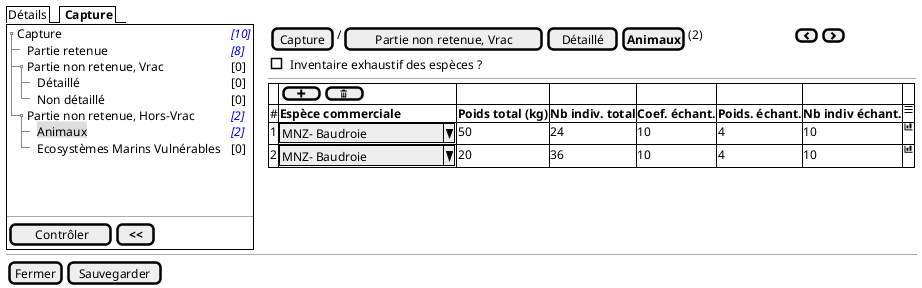 @startsalt
{
  {/ Détails | <b> Capture }
  {+
   {T
       + Capture    | <i><color:blue>[10]
       ++ Partie retenue       | <i><color:blue>[8]
       ++ Partie non retenue, Vrac | <color:black>[0]
       +++ Détaillé | <color:black>[0]
       +++ Non détaillé | <color:black>[0]
       ++ Partie non retenue, Hors-Vrac | <i><color:blue>[2]
       +++ <back:#DDD>Animaux | <i><color:blue>[2]
       +++ Ecosystèmes Marins Vulnérables | <color:black>[0]
   }
    .
    .
    .
   --
   {
      [<&checkmark> Contrôler] | [ <b><< ]
   }
  } | . | {
    { [Capture] | / | [Partie non retenue, Vrac] | [Détaillé] | [<b>Animaux] | (2) | . | . | . | . | . | . | . | . | . | . | . | . | . | . | . | . | . | { [<&chevron-left>] | [<&chevron-right>] } }

    { [ ] Inventaire exhaustif des espèces ? }
    ---
    {#
          . | {[ <&plus> ] | [ <&trash> ] }  | . | . | . | . | .
          # | <b>Espèce commerciale  | <b>Poids total (kg)     |  <b>Nb indiv. total  | <b>Coef. échant. | <b>Poids. échant. | <b>Nb indiv échant. | <&menu>
          1 | ^MNZ- Baudroie       ^ |  50   |  24   |   10          | 4 | 10 | <&bar-chart>
          2 | ^MNZ- Baudroie       ^ |  20   |  36   |   10          | 4 | 10 | <&bar-chart>
        }
  }

  -- | -- | --
  { [Fermer] | [Sauvegarder] }
}
@endsalt

